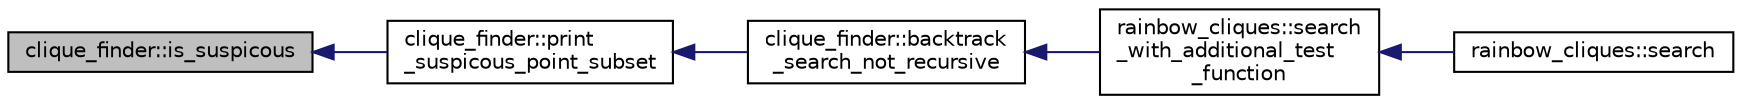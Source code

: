 digraph "clique_finder::is_suspicous"
{
  edge [fontname="Helvetica",fontsize="10",labelfontname="Helvetica",labelfontsize="10"];
  node [fontname="Helvetica",fontsize="10",shape=record];
  rankdir="LR";
  Node156 [label="clique_finder::is_suspicous",height=0.2,width=0.4,color="black", fillcolor="grey75", style="filled", fontcolor="black"];
  Node156 -> Node157 [dir="back",color="midnightblue",fontsize="10",style="solid",fontname="Helvetica"];
  Node157 [label="clique_finder::print\l_suspicous_point_subset",height=0.2,width=0.4,color="black", fillcolor="white", style="filled",URL="$dc/d82/classclique__finder.html#a9e90371ec043309aabba9b7bd805fb51"];
  Node157 -> Node158 [dir="back",color="midnightblue",fontsize="10",style="solid",fontname="Helvetica"];
  Node158 [label="clique_finder::backtrack\l_search_not_recursive",height=0.2,width=0.4,color="black", fillcolor="white", style="filled",URL="$dc/d82/classclique__finder.html#acc978a5b3e9fcd0c8e4a9b08d49d94e0"];
  Node158 -> Node159 [dir="back",color="midnightblue",fontsize="10",style="solid",fontname="Helvetica"];
  Node159 [label="rainbow_cliques::search\l_with_additional_test\l_function",height=0.2,width=0.4,color="black", fillcolor="white", style="filled",URL="$d3/d54/classrainbow__cliques.html#a38487c306d689486602968412f851b98"];
  Node159 -> Node160 [dir="back",color="midnightblue",fontsize="10",style="solid",fontname="Helvetica"];
  Node160 [label="rainbow_cliques::search",height=0.2,width=0.4,color="black", fillcolor="white", style="filled",URL="$d3/d54/classrainbow__cliques.html#a068ae8a136fca21b0e5bfe6d7605d3d6"];
}
